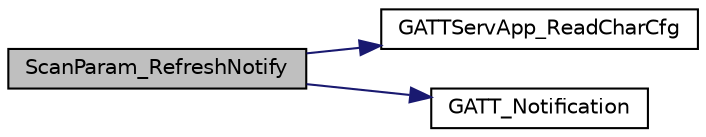 digraph "ScanParam_RefreshNotify"
{
  edge [fontname="Helvetica",fontsize="10",labelfontname="Helvetica",labelfontsize="10"];
  node [fontname="Helvetica",fontsize="10",shape=record];
  rankdir="LR";
  Node1 [label="ScanParam_RefreshNotify",height=0.2,width=0.4,color="black", fillcolor="grey75", style="filled" fontcolor="black"];
  Node1 -> Node2 [color="midnightblue",fontsize="10",style="solid",fontname="Helvetica"];
  Node2 [label="GATTServApp_ReadCharCfg",height=0.2,width=0.4,color="black", fillcolor="white", style="filled",URL="$group___g_a_t_t___s_e_r_v___a_p_p___a_p_i.html#ga1926d27a33374be75beeaa29e428ca95",tooltip="Read the client characteristic configuration for a given client. "];
  Node1 -> Node3 [color="midnightblue",fontsize="10",style="solid",fontname="Helvetica"];
  Node3 [label="GATT_Notification",height=0.2,width=0.4,color="black", fillcolor="white", style="filled",URL="$group___g_a_t_t___s_e_r_v_e_r___s_u_b___p_r_o_c_e_d_u_r_e___a_p_i.html#gac61599736be6b39a5b18d3ef6eb7a45a",tooltip="This sub-procedure is used when a server is configured to notify a characteristic value to a client w..."];
}

